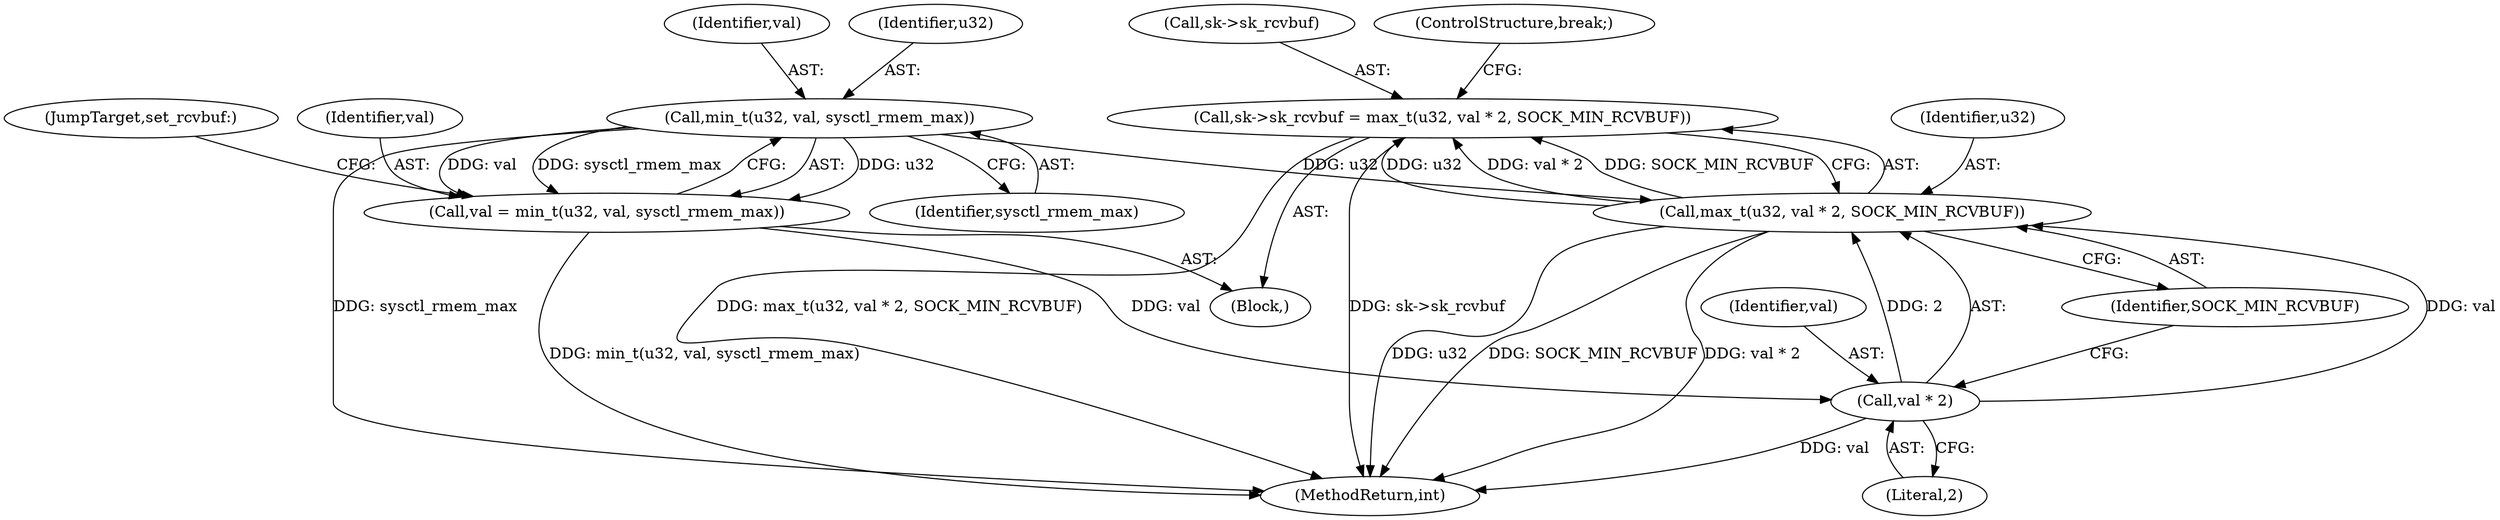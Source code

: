 digraph "0_linux_82981930125abfd39d7c8378a9cfdf5e1be2002b_0@pointer" {
"1000263" [label="(Call,sk->sk_rcvbuf = max_t(u32, val * 2, SOCK_MIN_RCVBUF))"];
"1000267" [label="(Call,max_t(u32, val * 2, SOCK_MIN_RCVBUF))"];
"1000253" [label="(Call,min_t(u32, val, sysctl_rmem_max))"];
"1000269" [label="(Call,val * 2)"];
"1000251" [label="(Call,val = min_t(u32, val, sysctl_rmem_max))"];
"1000263" [label="(Call,sk->sk_rcvbuf = max_t(u32, val * 2, SOCK_MIN_RCVBUF))"];
"1000264" [label="(Call,sk->sk_rcvbuf)"];
"1000267" [label="(Call,max_t(u32, val * 2, SOCK_MIN_RCVBUF))"];
"1000272" [label="(Identifier,SOCK_MIN_RCVBUF)"];
"1000268" [label="(Identifier,u32)"];
"1000256" [label="(Identifier,sysctl_rmem_max)"];
"1000255" [label="(Identifier,val)"];
"1000257" [label="(JumpTarget,set_rcvbuf:)"];
"1000251" [label="(Call,val = min_t(u32, val, sysctl_rmem_max))"];
"1000271" [label="(Literal,2)"];
"1000252" [label="(Identifier,val)"];
"1000254" [label="(Identifier,u32)"];
"1000253" [label="(Call,min_t(u32, val, sysctl_rmem_max))"];
"1000270" [label="(Identifier,val)"];
"1000662" [label="(MethodReturn,int)"];
"1000273" [label="(ControlStructure,break;)"];
"1000269" [label="(Call,val * 2)"];
"1000163" [label="(Block,)"];
"1000263" -> "1000163"  [label="AST: "];
"1000263" -> "1000267"  [label="CFG: "];
"1000264" -> "1000263"  [label="AST: "];
"1000267" -> "1000263"  [label="AST: "];
"1000273" -> "1000263"  [label="CFG: "];
"1000263" -> "1000662"  [label="DDG: max_t(u32, val * 2, SOCK_MIN_RCVBUF)"];
"1000263" -> "1000662"  [label="DDG: sk->sk_rcvbuf"];
"1000267" -> "1000263"  [label="DDG: u32"];
"1000267" -> "1000263"  [label="DDG: val * 2"];
"1000267" -> "1000263"  [label="DDG: SOCK_MIN_RCVBUF"];
"1000267" -> "1000272"  [label="CFG: "];
"1000268" -> "1000267"  [label="AST: "];
"1000269" -> "1000267"  [label="AST: "];
"1000272" -> "1000267"  [label="AST: "];
"1000267" -> "1000662"  [label="DDG: val * 2"];
"1000267" -> "1000662"  [label="DDG: u32"];
"1000267" -> "1000662"  [label="DDG: SOCK_MIN_RCVBUF"];
"1000253" -> "1000267"  [label="DDG: u32"];
"1000269" -> "1000267"  [label="DDG: val"];
"1000269" -> "1000267"  [label="DDG: 2"];
"1000253" -> "1000251"  [label="AST: "];
"1000253" -> "1000256"  [label="CFG: "];
"1000254" -> "1000253"  [label="AST: "];
"1000255" -> "1000253"  [label="AST: "];
"1000256" -> "1000253"  [label="AST: "];
"1000251" -> "1000253"  [label="CFG: "];
"1000253" -> "1000662"  [label="DDG: sysctl_rmem_max"];
"1000253" -> "1000251"  [label="DDG: u32"];
"1000253" -> "1000251"  [label="DDG: val"];
"1000253" -> "1000251"  [label="DDG: sysctl_rmem_max"];
"1000269" -> "1000271"  [label="CFG: "];
"1000270" -> "1000269"  [label="AST: "];
"1000271" -> "1000269"  [label="AST: "];
"1000272" -> "1000269"  [label="CFG: "];
"1000269" -> "1000662"  [label="DDG: val"];
"1000251" -> "1000269"  [label="DDG: val"];
"1000251" -> "1000163"  [label="AST: "];
"1000252" -> "1000251"  [label="AST: "];
"1000257" -> "1000251"  [label="CFG: "];
"1000251" -> "1000662"  [label="DDG: min_t(u32, val, sysctl_rmem_max)"];
}
